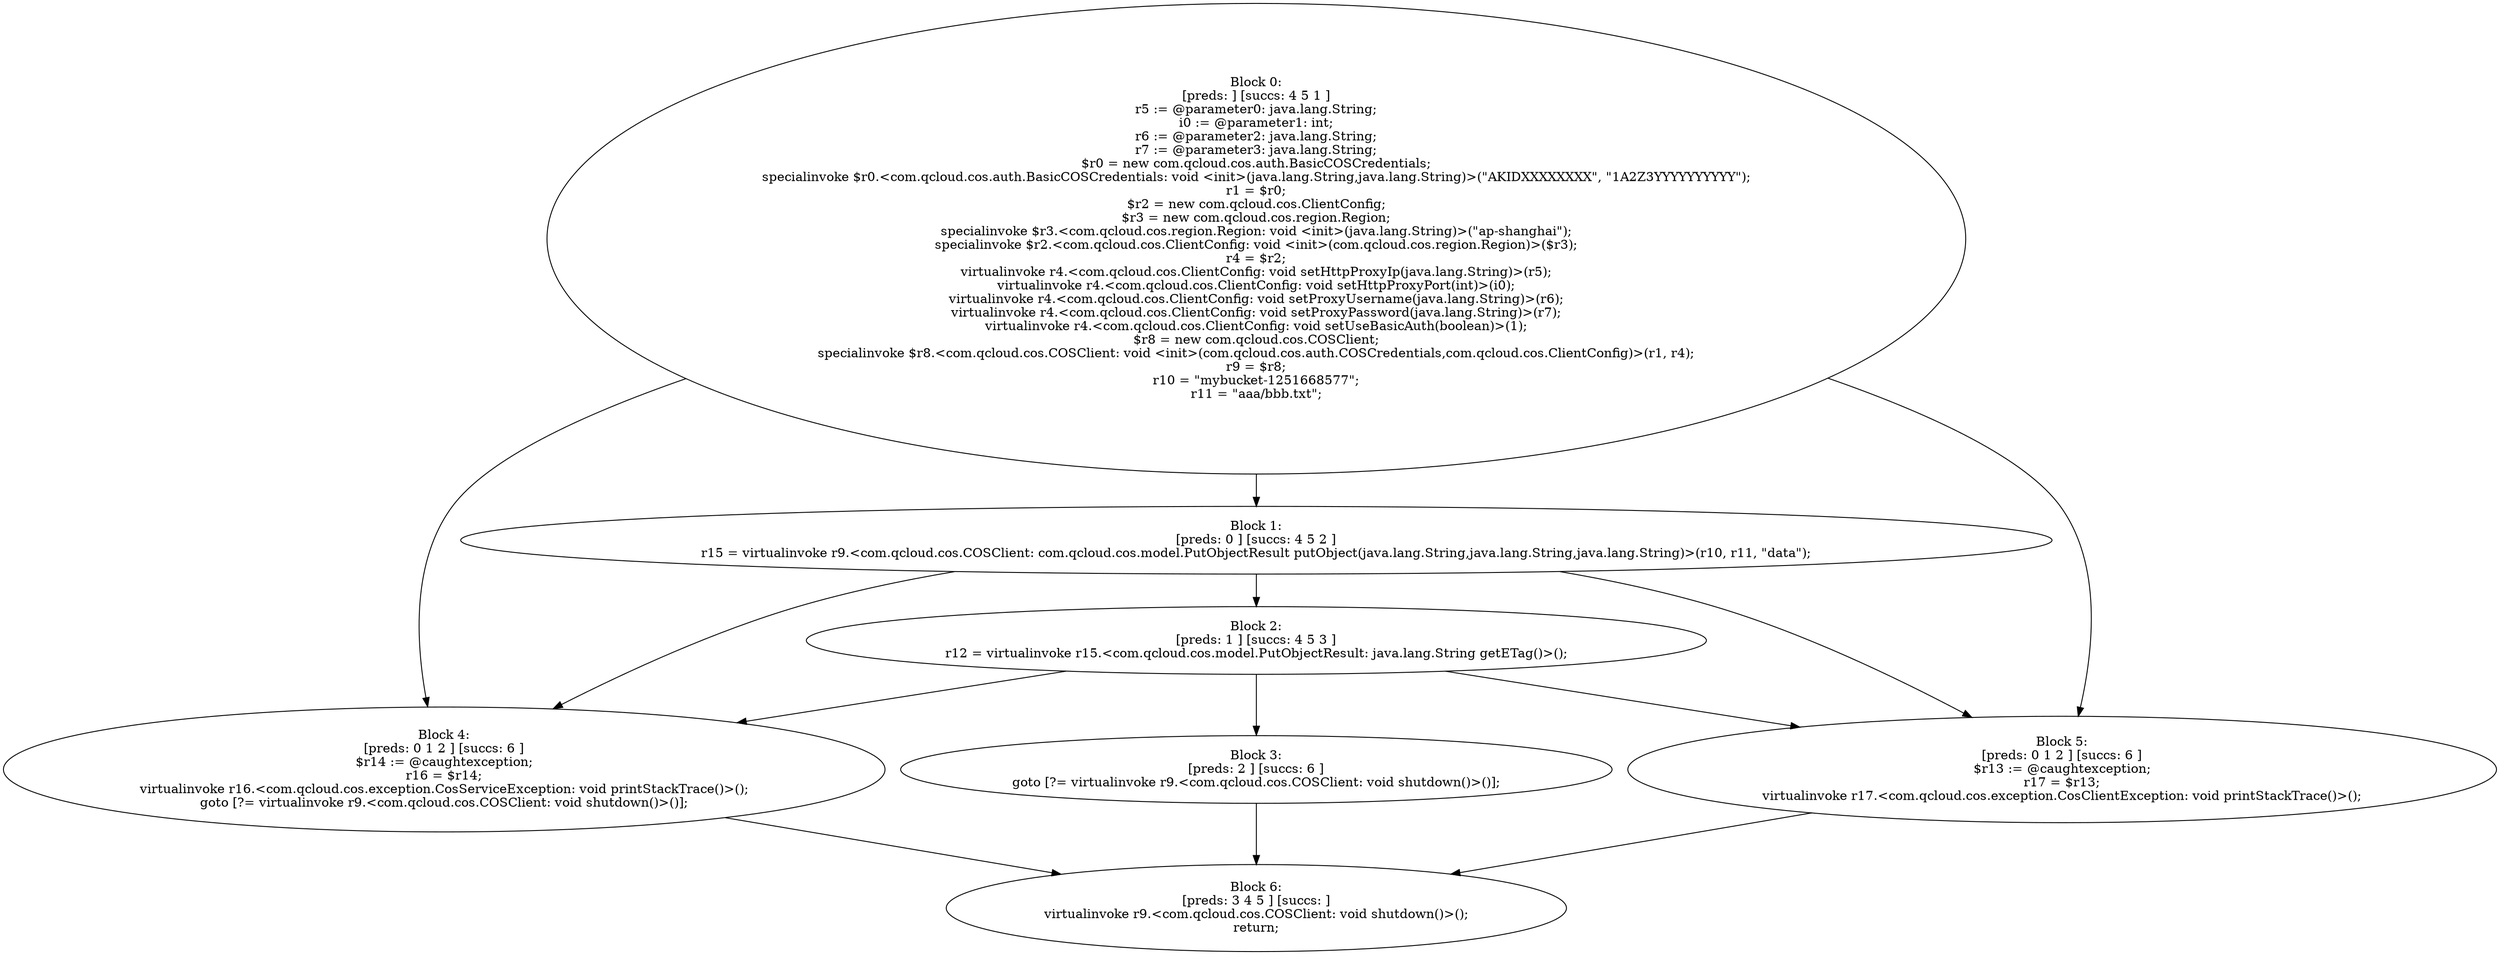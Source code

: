 digraph "unitGraph" {
    "Block 0:
[preds: ] [succs: 4 5 1 ]
r5 := @parameter0: java.lang.String;
i0 := @parameter1: int;
r6 := @parameter2: java.lang.String;
r7 := @parameter3: java.lang.String;
$r0 = new com.qcloud.cos.auth.BasicCOSCredentials;
specialinvoke $r0.<com.qcloud.cos.auth.BasicCOSCredentials: void <init>(java.lang.String,java.lang.String)>(\"AKIDXXXXXXXX\", \"1A2Z3YYYYYYYYYY\");
r1 = $r0;
$r2 = new com.qcloud.cos.ClientConfig;
$r3 = new com.qcloud.cos.region.Region;
specialinvoke $r3.<com.qcloud.cos.region.Region: void <init>(java.lang.String)>(\"ap-shanghai\");
specialinvoke $r2.<com.qcloud.cos.ClientConfig: void <init>(com.qcloud.cos.region.Region)>($r3);
r4 = $r2;
virtualinvoke r4.<com.qcloud.cos.ClientConfig: void setHttpProxyIp(java.lang.String)>(r5);
virtualinvoke r4.<com.qcloud.cos.ClientConfig: void setHttpProxyPort(int)>(i0);
virtualinvoke r4.<com.qcloud.cos.ClientConfig: void setProxyUsername(java.lang.String)>(r6);
virtualinvoke r4.<com.qcloud.cos.ClientConfig: void setProxyPassword(java.lang.String)>(r7);
virtualinvoke r4.<com.qcloud.cos.ClientConfig: void setUseBasicAuth(boolean)>(1);
$r8 = new com.qcloud.cos.COSClient;
specialinvoke $r8.<com.qcloud.cos.COSClient: void <init>(com.qcloud.cos.auth.COSCredentials,com.qcloud.cos.ClientConfig)>(r1, r4);
r9 = $r8;
r10 = \"mybucket-1251668577\";
r11 = \"aaa/bbb.txt\";
"
    "Block 1:
[preds: 0 ] [succs: 4 5 2 ]
r15 = virtualinvoke r9.<com.qcloud.cos.COSClient: com.qcloud.cos.model.PutObjectResult putObject(java.lang.String,java.lang.String,java.lang.String)>(r10, r11, \"data\");
"
    "Block 2:
[preds: 1 ] [succs: 4 5 3 ]
r12 = virtualinvoke r15.<com.qcloud.cos.model.PutObjectResult: java.lang.String getETag()>();
"
    "Block 3:
[preds: 2 ] [succs: 6 ]
goto [?= virtualinvoke r9.<com.qcloud.cos.COSClient: void shutdown()>()];
"
    "Block 4:
[preds: 0 1 2 ] [succs: 6 ]
$r14 := @caughtexception;
r16 = $r14;
virtualinvoke r16.<com.qcloud.cos.exception.CosServiceException: void printStackTrace()>();
goto [?= virtualinvoke r9.<com.qcloud.cos.COSClient: void shutdown()>()];
"
    "Block 5:
[preds: 0 1 2 ] [succs: 6 ]
$r13 := @caughtexception;
r17 = $r13;
virtualinvoke r17.<com.qcloud.cos.exception.CosClientException: void printStackTrace()>();
"
    "Block 6:
[preds: 3 4 5 ] [succs: ]
virtualinvoke r9.<com.qcloud.cos.COSClient: void shutdown()>();
return;
"
    "Block 0:
[preds: ] [succs: 4 5 1 ]
r5 := @parameter0: java.lang.String;
i0 := @parameter1: int;
r6 := @parameter2: java.lang.String;
r7 := @parameter3: java.lang.String;
$r0 = new com.qcloud.cos.auth.BasicCOSCredentials;
specialinvoke $r0.<com.qcloud.cos.auth.BasicCOSCredentials: void <init>(java.lang.String,java.lang.String)>(\"AKIDXXXXXXXX\", \"1A2Z3YYYYYYYYYY\");
r1 = $r0;
$r2 = new com.qcloud.cos.ClientConfig;
$r3 = new com.qcloud.cos.region.Region;
specialinvoke $r3.<com.qcloud.cos.region.Region: void <init>(java.lang.String)>(\"ap-shanghai\");
specialinvoke $r2.<com.qcloud.cos.ClientConfig: void <init>(com.qcloud.cos.region.Region)>($r3);
r4 = $r2;
virtualinvoke r4.<com.qcloud.cos.ClientConfig: void setHttpProxyIp(java.lang.String)>(r5);
virtualinvoke r4.<com.qcloud.cos.ClientConfig: void setHttpProxyPort(int)>(i0);
virtualinvoke r4.<com.qcloud.cos.ClientConfig: void setProxyUsername(java.lang.String)>(r6);
virtualinvoke r4.<com.qcloud.cos.ClientConfig: void setProxyPassword(java.lang.String)>(r7);
virtualinvoke r4.<com.qcloud.cos.ClientConfig: void setUseBasicAuth(boolean)>(1);
$r8 = new com.qcloud.cos.COSClient;
specialinvoke $r8.<com.qcloud.cos.COSClient: void <init>(com.qcloud.cos.auth.COSCredentials,com.qcloud.cos.ClientConfig)>(r1, r4);
r9 = $r8;
r10 = \"mybucket-1251668577\";
r11 = \"aaa/bbb.txt\";
"->"Block 4:
[preds: 0 1 2 ] [succs: 6 ]
$r14 := @caughtexception;
r16 = $r14;
virtualinvoke r16.<com.qcloud.cos.exception.CosServiceException: void printStackTrace()>();
goto [?= virtualinvoke r9.<com.qcloud.cos.COSClient: void shutdown()>()];
";
    "Block 0:
[preds: ] [succs: 4 5 1 ]
r5 := @parameter0: java.lang.String;
i0 := @parameter1: int;
r6 := @parameter2: java.lang.String;
r7 := @parameter3: java.lang.String;
$r0 = new com.qcloud.cos.auth.BasicCOSCredentials;
specialinvoke $r0.<com.qcloud.cos.auth.BasicCOSCredentials: void <init>(java.lang.String,java.lang.String)>(\"AKIDXXXXXXXX\", \"1A2Z3YYYYYYYYYY\");
r1 = $r0;
$r2 = new com.qcloud.cos.ClientConfig;
$r3 = new com.qcloud.cos.region.Region;
specialinvoke $r3.<com.qcloud.cos.region.Region: void <init>(java.lang.String)>(\"ap-shanghai\");
specialinvoke $r2.<com.qcloud.cos.ClientConfig: void <init>(com.qcloud.cos.region.Region)>($r3);
r4 = $r2;
virtualinvoke r4.<com.qcloud.cos.ClientConfig: void setHttpProxyIp(java.lang.String)>(r5);
virtualinvoke r4.<com.qcloud.cos.ClientConfig: void setHttpProxyPort(int)>(i0);
virtualinvoke r4.<com.qcloud.cos.ClientConfig: void setProxyUsername(java.lang.String)>(r6);
virtualinvoke r4.<com.qcloud.cos.ClientConfig: void setProxyPassword(java.lang.String)>(r7);
virtualinvoke r4.<com.qcloud.cos.ClientConfig: void setUseBasicAuth(boolean)>(1);
$r8 = new com.qcloud.cos.COSClient;
specialinvoke $r8.<com.qcloud.cos.COSClient: void <init>(com.qcloud.cos.auth.COSCredentials,com.qcloud.cos.ClientConfig)>(r1, r4);
r9 = $r8;
r10 = \"mybucket-1251668577\";
r11 = \"aaa/bbb.txt\";
"->"Block 5:
[preds: 0 1 2 ] [succs: 6 ]
$r13 := @caughtexception;
r17 = $r13;
virtualinvoke r17.<com.qcloud.cos.exception.CosClientException: void printStackTrace()>();
";
    "Block 0:
[preds: ] [succs: 4 5 1 ]
r5 := @parameter0: java.lang.String;
i0 := @parameter1: int;
r6 := @parameter2: java.lang.String;
r7 := @parameter3: java.lang.String;
$r0 = new com.qcloud.cos.auth.BasicCOSCredentials;
specialinvoke $r0.<com.qcloud.cos.auth.BasicCOSCredentials: void <init>(java.lang.String,java.lang.String)>(\"AKIDXXXXXXXX\", \"1A2Z3YYYYYYYYYY\");
r1 = $r0;
$r2 = new com.qcloud.cos.ClientConfig;
$r3 = new com.qcloud.cos.region.Region;
specialinvoke $r3.<com.qcloud.cos.region.Region: void <init>(java.lang.String)>(\"ap-shanghai\");
specialinvoke $r2.<com.qcloud.cos.ClientConfig: void <init>(com.qcloud.cos.region.Region)>($r3);
r4 = $r2;
virtualinvoke r4.<com.qcloud.cos.ClientConfig: void setHttpProxyIp(java.lang.String)>(r5);
virtualinvoke r4.<com.qcloud.cos.ClientConfig: void setHttpProxyPort(int)>(i0);
virtualinvoke r4.<com.qcloud.cos.ClientConfig: void setProxyUsername(java.lang.String)>(r6);
virtualinvoke r4.<com.qcloud.cos.ClientConfig: void setProxyPassword(java.lang.String)>(r7);
virtualinvoke r4.<com.qcloud.cos.ClientConfig: void setUseBasicAuth(boolean)>(1);
$r8 = new com.qcloud.cos.COSClient;
specialinvoke $r8.<com.qcloud.cos.COSClient: void <init>(com.qcloud.cos.auth.COSCredentials,com.qcloud.cos.ClientConfig)>(r1, r4);
r9 = $r8;
r10 = \"mybucket-1251668577\";
r11 = \"aaa/bbb.txt\";
"->"Block 1:
[preds: 0 ] [succs: 4 5 2 ]
r15 = virtualinvoke r9.<com.qcloud.cos.COSClient: com.qcloud.cos.model.PutObjectResult putObject(java.lang.String,java.lang.String,java.lang.String)>(r10, r11, \"data\");
";
    "Block 1:
[preds: 0 ] [succs: 4 5 2 ]
r15 = virtualinvoke r9.<com.qcloud.cos.COSClient: com.qcloud.cos.model.PutObjectResult putObject(java.lang.String,java.lang.String,java.lang.String)>(r10, r11, \"data\");
"->"Block 4:
[preds: 0 1 2 ] [succs: 6 ]
$r14 := @caughtexception;
r16 = $r14;
virtualinvoke r16.<com.qcloud.cos.exception.CosServiceException: void printStackTrace()>();
goto [?= virtualinvoke r9.<com.qcloud.cos.COSClient: void shutdown()>()];
";
    "Block 1:
[preds: 0 ] [succs: 4 5 2 ]
r15 = virtualinvoke r9.<com.qcloud.cos.COSClient: com.qcloud.cos.model.PutObjectResult putObject(java.lang.String,java.lang.String,java.lang.String)>(r10, r11, \"data\");
"->"Block 5:
[preds: 0 1 2 ] [succs: 6 ]
$r13 := @caughtexception;
r17 = $r13;
virtualinvoke r17.<com.qcloud.cos.exception.CosClientException: void printStackTrace()>();
";
    "Block 1:
[preds: 0 ] [succs: 4 5 2 ]
r15 = virtualinvoke r9.<com.qcloud.cos.COSClient: com.qcloud.cos.model.PutObjectResult putObject(java.lang.String,java.lang.String,java.lang.String)>(r10, r11, \"data\");
"->"Block 2:
[preds: 1 ] [succs: 4 5 3 ]
r12 = virtualinvoke r15.<com.qcloud.cos.model.PutObjectResult: java.lang.String getETag()>();
";
    "Block 2:
[preds: 1 ] [succs: 4 5 3 ]
r12 = virtualinvoke r15.<com.qcloud.cos.model.PutObjectResult: java.lang.String getETag()>();
"->"Block 4:
[preds: 0 1 2 ] [succs: 6 ]
$r14 := @caughtexception;
r16 = $r14;
virtualinvoke r16.<com.qcloud.cos.exception.CosServiceException: void printStackTrace()>();
goto [?= virtualinvoke r9.<com.qcloud.cos.COSClient: void shutdown()>()];
";
    "Block 2:
[preds: 1 ] [succs: 4 5 3 ]
r12 = virtualinvoke r15.<com.qcloud.cos.model.PutObjectResult: java.lang.String getETag()>();
"->"Block 5:
[preds: 0 1 2 ] [succs: 6 ]
$r13 := @caughtexception;
r17 = $r13;
virtualinvoke r17.<com.qcloud.cos.exception.CosClientException: void printStackTrace()>();
";
    "Block 2:
[preds: 1 ] [succs: 4 5 3 ]
r12 = virtualinvoke r15.<com.qcloud.cos.model.PutObjectResult: java.lang.String getETag()>();
"->"Block 3:
[preds: 2 ] [succs: 6 ]
goto [?= virtualinvoke r9.<com.qcloud.cos.COSClient: void shutdown()>()];
";
    "Block 3:
[preds: 2 ] [succs: 6 ]
goto [?= virtualinvoke r9.<com.qcloud.cos.COSClient: void shutdown()>()];
"->"Block 6:
[preds: 3 4 5 ] [succs: ]
virtualinvoke r9.<com.qcloud.cos.COSClient: void shutdown()>();
return;
";
    "Block 4:
[preds: 0 1 2 ] [succs: 6 ]
$r14 := @caughtexception;
r16 = $r14;
virtualinvoke r16.<com.qcloud.cos.exception.CosServiceException: void printStackTrace()>();
goto [?= virtualinvoke r9.<com.qcloud.cos.COSClient: void shutdown()>()];
"->"Block 6:
[preds: 3 4 5 ] [succs: ]
virtualinvoke r9.<com.qcloud.cos.COSClient: void shutdown()>();
return;
";
    "Block 5:
[preds: 0 1 2 ] [succs: 6 ]
$r13 := @caughtexception;
r17 = $r13;
virtualinvoke r17.<com.qcloud.cos.exception.CosClientException: void printStackTrace()>();
"->"Block 6:
[preds: 3 4 5 ] [succs: ]
virtualinvoke r9.<com.qcloud.cos.COSClient: void shutdown()>();
return;
";
}
